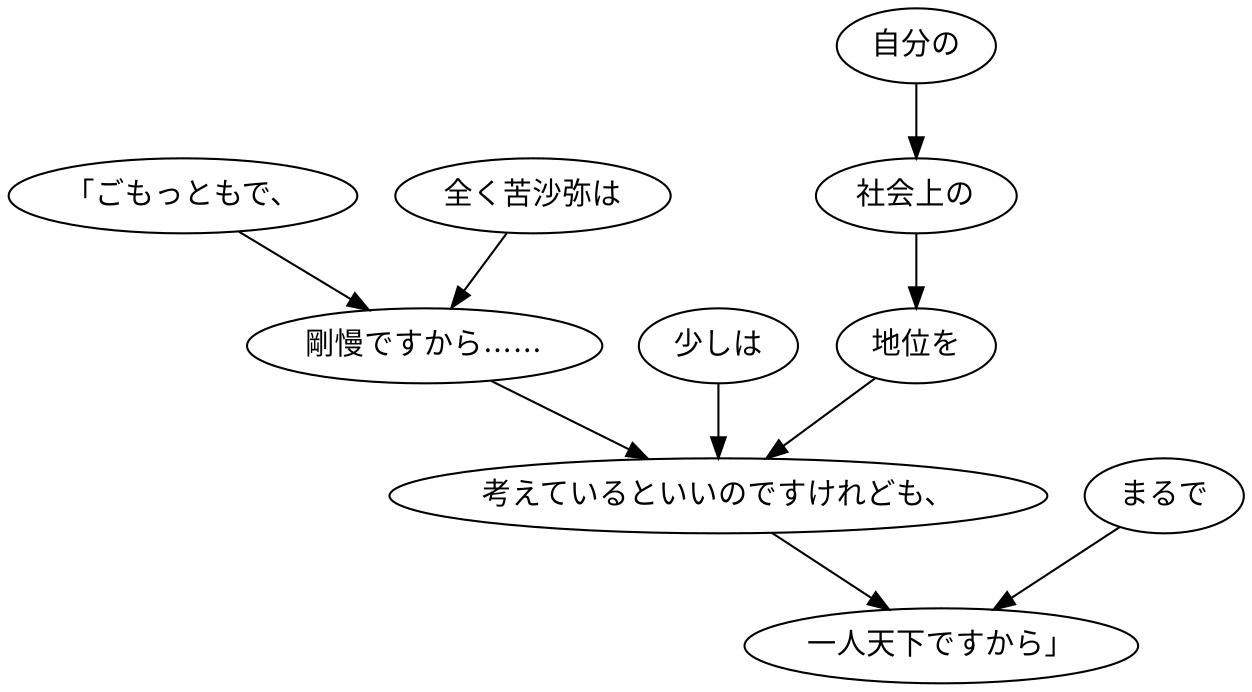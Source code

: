 digraph graph5252 {
	node0 [label="「ごもっともで、"];
	node1 [label="全く苦沙弥は"];
	node2 [label="剛慢ですから……"];
	node3 [label="少しは"];
	node4 [label="自分の"];
	node5 [label="社会上の"];
	node6 [label="地位を"];
	node7 [label="考えているといいのですけれども、"];
	node8 [label="まるで"];
	node9 [label="一人天下ですから」"];
	node0 -> node2;
	node1 -> node2;
	node2 -> node7;
	node3 -> node7;
	node4 -> node5;
	node5 -> node6;
	node6 -> node7;
	node7 -> node9;
	node8 -> node9;
}
